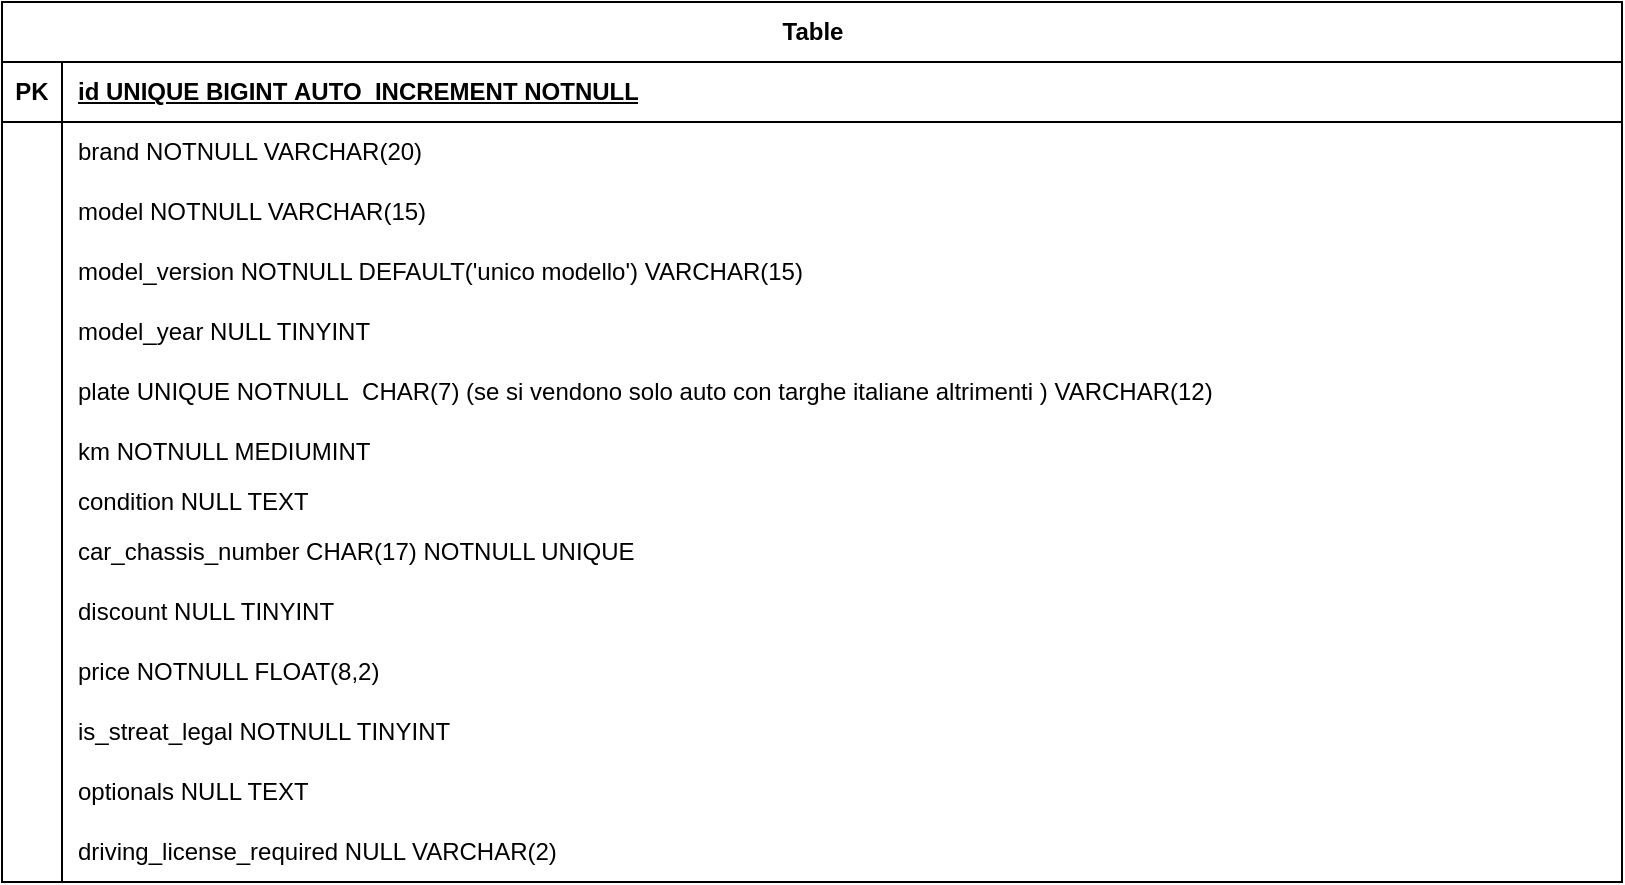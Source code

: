 <mxfile version="21.2.0" type="device">
  <diagram id="R2lEEEUBdFMjLlhIrx00" name="Page-1">
    <mxGraphModel dx="1434" dy="796" grid="1" gridSize="10" guides="1" tooltips="1" connect="1" arrows="1" fold="1" page="1" pageScale="1" pageWidth="850" pageHeight="1100" math="0" shadow="0" extFonts="Permanent Marker^https://fonts.googleapis.com/css?family=Permanent+Marker">
      <root>
        <mxCell id="0" />
        <mxCell id="1" parent="0" />
        <mxCell id="XpB990MYHuoKL3UtSnTx-1" value="Table" style="shape=table;startSize=30;container=1;collapsible=1;childLayout=tableLayout;fixedRows=1;rowLines=0;fontStyle=1;align=center;resizeLast=1;html=1;" vertex="1" parent="1">
          <mxGeometry x="20" y="80" width="810" height="440" as="geometry" />
        </mxCell>
        <mxCell id="XpB990MYHuoKL3UtSnTx-2" value="" style="shape=tableRow;horizontal=0;startSize=0;swimlaneHead=0;swimlaneBody=0;fillColor=none;collapsible=0;dropTarget=0;points=[[0,0.5],[1,0.5]];portConstraint=eastwest;top=0;left=0;right=0;bottom=1;" vertex="1" parent="XpB990MYHuoKL3UtSnTx-1">
          <mxGeometry y="30" width="810" height="30" as="geometry" />
        </mxCell>
        <mxCell id="XpB990MYHuoKL3UtSnTx-3" value="PK" style="shape=partialRectangle;connectable=0;fillColor=none;top=0;left=0;bottom=0;right=0;fontStyle=1;overflow=hidden;whiteSpace=wrap;html=1;" vertex="1" parent="XpB990MYHuoKL3UtSnTx-2">
          <mxGeometry width="30" height="30" as="geometry">
            <mxRectangle width="30" height="30" as="alternateBounds" />
          </mxGeometry>
        </mxCell>
        <mxCell id="XpB990MYHuoKL3UtSnTx-4" value="id UNIQUE BIGINT&amp;nbsp;AUTO_INCREMENT NOTNULL" style="shape=partialRectangle;connectable=0;fillColor=none;top=0;left=0;bottom=0;right=0;align=left;spacingLeft=6;fontStyle=5;overflow=hidden;whiteSpace=wrap;html=1;" vertex="1" parent="XpB990MYHuoKL3UtSnTx-2">
          <mxGeometry x="30" width="780" height="30" as="geometry">
            <mxRectangle width="780" height="30" as="alternateBounds" />
          </mxGeometry>
        </mxCell>
        <mxCell id="XpB990MYHuoKL3UtSnTx-5" value="" style="shape=tableRow;horizontal=0;startSize=0;swimlaneHead=0;swimlaneBody=0;fillColor=none;collapsible=0;dropTarget=0;points=[[0,0.5],[1,0.5]];portConstraint=eastwest;top=0;left=0;right=0;bottom=0;" vertex="1" parent="XpB990MYHuoKL3UtSnTx-1">
          <mxGeometry y="60" width="810" height="30" as="geometry" />
        </mxCell>
        <mxCell id="XpB990MYHuoKL3UtSnTx-6" value="" style="shape=partialRectangle;connectable=0;fillColor=none;top=0;left=0;bottom=0;right=0;editable=1;overflow=hidden;whiteSpace=wrap;html=1;" vertex="1" parent="XpB990MYHuoKL3UtSnTx-5">
          <mxGeometry width="30" height="30" as="geometry">
            <mxRectangle width="30" height="30" as="alternateBounds" />
          </mxGeometry>
        </mxCell>
        <mxCell id="XpB990MYHuoKL3UtSnTx-7" value="brand NOTNULL VARCHAR(20)" style="shape=partialRectangle;connectable=0;fillColor=none;top=0;left=0;bottom=0;right=0;align=left;spacingLeft=6;overflow=hidden;whiteSpace=wrap;html=1;" vertex="1" parent="XpB990MYHuoKL3UtSnTx-5">
          <mxGeometry x="30" width="780" height="30" as="geometry">
            <mxRectangle width="780" height="30" as="alternateBounds" />
          </mxGeometry>
        </mxCell>
        <mxCell id="XpB990MYHuoKL3UtSnTx-8" value="" style="shape=tableRow;horizontal=0;startSize=0;swimlaneHead=0;swimlaneBody=0;fillColor=none;collapsible=0;dropTarget=0;points=[[0,0.5],[1,0.5]];portConstraint=eastwest;top=0;left=0;right=0;bottom=0;" vertex="1" parent="XpB990MYHuoKL3UtSnTx-1">
          <mxGeometry y="90" width="810" height="30" as="geometry" />
        </mxCell>
        <mxCell id="XpB990MYHuoKL3UtSnTx-9" value="" style="shape=partialRectangle;connectable=0;fillColor=none;top=0;left=0;bottom=0;right=0;editable=1;overflow=hidden;whiteSpace=wrap;html=1;" vertex="1" parent="XpB990MYHuoKL3UtSnTx-8">
          <mxGeometry width="30" height="30" as="geometry">
            <mxRectangle width="30" height="30" as="alternateBounds" />
          </mxGeometry>
        </mxCell>
        <mxCell id="XpB990MYHuoKL3UtSnTx-10" value="model NOTNULL VARCHAR(15)" style="shape=partialRectangle;connectable=0;fillColor=none;top=0;left=0;bottom=0;right=0;align=left;spacingLeft=6;overflow=hidden;whiteSpace=wrap;html=1;" vertex="1" parent="XpB990MYHuoKL3UtSnTx-8">
          <mxGeometry x="30" width="780" height="30" as="geometry">
            <mxRectangle width="780" height="30" as="alternateBounds" />
          </mxGeometry>
        </mxCell>
        <mxCell id="XpB990MYHuoKL3UtSnTx-11" value="" style="shape=tableRow;horizontal=0;startSize=0;swimlaneHead=0;swimlaneBody=0;fillColor=none;collapsible=0;dropTarget=0;points=[[0,0.5],[1,0.5]];portConstraint=eastwest;top=0;left=0;right=0;bottom=0;" vertex="1" parent="XpB990MYHuoKL3UtSnTx-1">
          <mxGeometry y="120" width="810" height="30" as="geometry" />
        </mxCell>
        <mxCell id="XpB990MYHuoKL3UtSnTx-12" value="" style="shape=partialRectangle;connectable=0;fillColor=none;top=0;left=0;bottom=0;right=0;editable=1;overflow=hidden;whiteSpace=wrap;html=1;" vertex="1" parent="XpB990MYHuoKL3UtSnTx-11">
          <mxGeometry width="30" height="30" as="geometry">
            <mxRectangle width="30" height="30" as="alternateBounds" />
          </mxGeometry>
        </mxCell>
        <mxCell id="XpB990MYHuoKL3UtSnTx-13" value="model_version NOTNULL DEFAULT(&#39;unico modello&#39;) VARCHAR(15)" style="shape=partialRectangle;connectable=0;fillColor=none;top=0;left=0;bottom=0;right=0;align=left;spacingLeft=6;overflow=hidden;whiteSpace=wrap;html=1;" vertex="1" parent="XpB990MYHuoKL3UtSnTx-11">
          <mxGeometry x="30" width="780" height="30" as="geometry">
            <mxRectangle width="780" height="30" as="alternateBounds" />
          </mxGeometry>
        </mxCell>
        <mxCell id="XpB990MYHuoKL3UtSnTx-41" value="" style="shape=tableRow;horizontal=0;startSize=0;swimlaneHead=0;swimlaneBody=0;fillColor=none;collapsible=0;dropTarget=0;points=[[0,0.5],[1,0.5]];portConstraint=eastwest;top=0;left=0;right=0;bottom=0;" vertex="1" parent="XpB990MYHuoKL3UtSnTx-1">
          <mxGeometry y="150" width="810" height="30" as="geometry" />
        </mxCell>
        <mxCell id="XpB990MYHuoKL3UtSnTx-42" value="" style="shape=partialRectangle;connectable=0;fillColor=none;top=0;left=0;bottom=0;right=0;editable=1;overflow=hidden;whiteSpace=wrap;html=1;" vertex="1" parent="XpB990MYHuoKL3UtSnTx-41">
          <mxGeometry width="30" height="30" as="geometry">
            <mxRectangle width="30" height="30" as="alternateBounds" />
          </mxGeometry>
        </mxCell>
        <mxCell id="XpB990MYHuoKL3UtSnTx-43" value="model_year NULL TINYINT" style="shape=partialRectangle;connectable=0;fillColor=none;top=0;left=0;bottom=0;right=0;align=left;spacingLeft=6;overflow=hidden;whiteSpace=wrap;html=1;" vertex="1" parent="XpB990MYHuoKL3UtSnTx-41">
          <mxGeometry x="30" width="780" height="30" as="geometry">
            <mxRectangle width="780" height="30" as="alternateBounds" />
          </mxGeometry>
        </mxCell>
        <mxCell id="XpB990MYHuoKL3UtSnTx-14" value="" style="shape=tableRow;horizontal=0;startSize=0;swimlaneHead=0;swimlaneBody=0;fillColor=none;collapsible=0;dropTarget=0;points=[[0,0.5],[1,0.5]];portConstraint=eastwest;top=0;left=0;right=0;bottom=0;" vertex="1" parent="XpB990MYHuoKL3UtSnTx-1">
          <mxGeometry y="180" width="810" height="30" as="geometry" />
        </mxCell>
        <mxCell id="XpB990MYHuoKL3UtSnTx-15" value="" style="shape=partialRectangle;connectable=0;fillColor=none;top=0;left=0;bottom=0;right=0;editable=1;overflow=hidden;whiteSpace=wrap;html=1;" vertex="1" parent="XpB990MYHuoKL3UtSnTx-14">
          <mxGeometry width="30" height="30" as="geometry">
            <mxRectangle width="30" height="30" as="alternateBounds" />
          </mxGeometry>
        </mxCell>
        <mxCell id="XpB990MYHuoKL3UtSnTx-16" value="plate UNIQUE NOTNULL&amp;nbsp; CHAR(7) (se si vendono solo auto con targhe italiane altrimenti ) VARCHAR(12)" style="shape=partialRectangle;connectable=0;fillColor=none;top=0;left=0;bottom=0;right=0;align=left;spacingLeft=6;overflow=hidden;whiteSpace=wrap;html=1;" vertex="1" parent="XpB990MYHuoKL3UtSnTx-14">
          <mxGeometry x="30" width="780" height="30" as="geometry">
            <mxRectangle width="780" height="30" as="alternateBounds" />
          </mxGeometry>
        </mxCell>
        <mxCell id="XpB990MYHuoKL3UtSnTx-17" value="" style="shape=tableRow;horizontal=0;startSize=0;swimlaneHead=0;swimlaneBody=0;fillColor=none;collapsible=0;dropTarget=0;points=[[0,0.5],[1,0.5]];portConstraint=eastwest;top=0;left=0;right=0;bottom=0;" vertex="1" parent="XpB990MYHuoKL3UtSnTx-1">
          <mxGeometry y="210" width="810" height="30" as="geometry" />
        </mxCell>
        <mxCell id="XpB990MYHuoKL3UtSnTx-18" value="" style="shape=partialRectangle;connectable=0;fillColor=none;top=0;left=0;bottom=0;right=0;editable=1;overflow=hidden;whiteSpace=wrap;html=1;" vertex="1" parent="XpB990MYHuoKL3UtSnTx-17">
          <mxGeometry width="30" height="30" as="geometry">
            <mxRectangle width="30" height="30" as="alternateBounds" />
          </mxGeometry>
        </mxCell>
        <mxCell id="XpB990MYHuoKL3UtSnTx-19" value="km NOTNULL MEDIUMINT" style="shape=partialRectangle;connectable=0;fillColor=none;top=0;left=0;bottom=0;right=0;align=left;spacingLeft=6;overflow=hidden;whiteSpace=wrap;html=1;" vertex="1" parent="XpB990MYHuoKL3UtSnTx-17">
          <mxGeometry x="30" width="780" height="30" as="geometry">
            <mxRectangle width="780" height="30" as="alternateBounds" />
          </mxGeometry>
        </mxCell>
        <mxCell id="XpB990MYHuoKL3UtSnTx-20" value="" style="shape=tableRow;horizontal=0;startSize=0;swimlaneHead=0;swimlaneBody=0;fillColor=none;collapsible=0;dropTarget=0;points=[[0,0.5],[1,0.5]];portConstraint=eastwest;top=0;left=0;right=0;bottom=0;" vertex="1" parent="XpB990MYHuoKL3UtSnTx-1">
          <mxGeometry y="240" width="810" height="20" as="geometry" />
        </mxCell>
        <mxCell id="XpB990MYHuoKL3UtSnTx-21" value="" style="shape=partialRectangle;connectable=0;fillColor=none;top=0;left=0;bottom=0;right=0;editable=1;overflow=hidden;whiteSpace=wrap;html=1;" vertex="1" parent="XpB990MYHuoKL3UtSnTx-20">
          <mxGeometry width="30" height="20" as="geometry">
            <mxRectangle width="30" height="20" as="alternateBounds" />
          </mxGeometry>
        </mxCell>
        <mxCell id="XpB990MYHuoKL3UtSnTx-22" value="condition NULL TEXT" style="shape=partialRectangle;connectable=0;fillColor=none;top=0;left=0;bottom=0;right=0;align=left;spacingLeft=6;overflow=hidden;whiteSpace=wrap;html=1;" vertex="1" parent="XpB990MYHuoKL3UtSnTx-20">
          <mxGeometry x="30" width="780" height="20" as="geometry">
            <mxRectangle width="780" height="20" as="alternateBounds" />
          </mxGeometry>
        </mxCell>
        <mxCell id="XpB990MYHuoKL3UtSnTx-23" value="" style="shape=tableRow;horizontal=0;startSize=0;swimlaneHead=0;swimlaneBody=0;fillColor=none;collapsible=0;dropTarget=0;points=[[0,0.5],[1,0.5]];portConstraint=eastwest;top=0;left=0;right=0;bottom=0;" vertex="1" parent="XpB990MYHuoKL3UtSnTx-1">
          <mxGeometry y="260" width="810" height="30" as="geometry" />
        </mxCell>
        <mxCell id="XpB990MYHuoKL3UtSnTx-24" value="" style="shape=partialRectangle;connectable=0;fillColor=none;top=0;left=0;bottom=0;right=0;editable=1;overflow=hidden;whiteSpace=wrap;html=1;" vertex="1" parent="XpB990MYHuoKL3UtSnTx-23">
          <mxGeometry width="30" height="30" as="geometry">
            <mxRectangle width="30" height="30" as="alternateBounds" />
          </mxGeometry>
        </mxCell>
        <mxCell id="XpB990MYHuoKL3UtSnTx-25" value="car_chassis_number CHAR(17) NOTNULL UNIQUE" style="shape=partialRectangle;connectable=0;fillColor=none;top=0;left=0;bottom=0;right=0;align=left;spacingLeft=6;overflow=hidden;whiteSpace=wrap;html=1;" vertex="1" parent="XpB990MYHuoKL3UtSnTx-23">
          <mxGeometry x="30" width="780" height="30" as="geometry">
            <mxRectangle width="780" height="30" as="alternateBounds" />
          </mxGeometry>
        </mxCell>
        <mxCell id="XpB990MYHuoKL3UtSnTx-26" value="" style="shape=tableRow;horizontal=0;startSize=0;swimlaneHead=0;swimlaneBody=0;fillColor=none;collapsible=0;dropTarget=0;points=[[0,0.5],[1,0.5]];portConstraint=eastwest;top=0;left=0;right=0;bottom=0;" vertex="1" parent="XpB990MYHuoKL3UtSnTx-1">
          <mxGeometry y="290" width="810" height="30" as="geometry" />
        </mxCell>
        <mxCell id="XpB990MYHuoKL3UtSnTx-27" value="" style="shape=partialRectangle;connectable=0;fillColor=none;top=0;left=0;bottom=0;right=0;editable=1;overflow=hidden;whiteSpace=wrap;html=1;" vertex="1" parent="XpB990MYHuoKL3UtSnTx-26">
          <mxGeometry width="30" height="30" as="geometry">
            <mxRectangle width="30" height="30" as="alternateBounds" />
          </mxGeometry>
        </mxCell>
        <mxCell id="XpB990MYHuoKL3UtSnTx-28" value="discount NULL TINYINT" style="shape=partialRectangle;connectable=0;fillColor=none;top=0;left=0;bottom=0;right=0;align=left;spacingLeft=6;overflow=hidden;whiteSpace=wrap;html=1;" vertex="1" parent="XpB990MYHuoKL3UtSnTx-26">
          <mxGeometry x="30" width="780" height="30" as="geometry">
            <mxRectangle width="780" height="30" as="alternateBounds" />
          </mxGeometry>
        </mxCell>
        <mxCell id="XpB990MYHuoKL3UtSnTx-29" value="" style="shape=tableRow;horizontal=0;startSize=0;swimlaneHead=0;swimlaneBody=0;fillColor=none;collapsible=0;dropTarget=0;points=[[0,0.5],[1,0.5]];portConstraint=eastwest;top=0;left=0;right=0;bottom=0;" vertex="1" parent="XpB990MYHuoKL3UtSnTx-1">
          <mxGeometry y="320" width="810" height="30" as="geometry" />
        </mxCell>
        <mxCell id="XpB990MYHuoKL3UtSnTx-30" value="" style="shape=partialRectangle;connectable=0;fillColor=none;top=0;left=0;bottom=0;right=0;editable=1;overflow=hidden;whiteSpace=wrap;html=1;" vertex="1" parent="XpB990MYHuoKL3UtSnTx-29">
          <mxGeometry width="30" height="30" as="geometry">
            <mxRectangle width="30" height="30" as="alternateBounds" />
          </mxGeometry>
        </mxCell>
        <mxCell id="XpB990MYHuoKL3UtSnTx-31" value="price NOTNULL FLOAT(8,2)" style="shape=partialRectangle;connectable=0;fillColor=none;top=0;left=0;bottom=0;right=0;align=left;spacingLeft=6;overflow=hidden;whiteSpace=wrap;html=1;" vertex="1" parent="XpB990MYHuoKL3UtSnTx-29">
          <mxGeometry x="30" width="780" height="30" as="geometry">
            <mxRectangle width="780" height="30" as="alternateBounds" />
          </mxGeometry>
        </mxCell>
        <mxCell id="XpB990MYHuoKL3UtSnTx-32" value="" style="shape=tableRow;horizontal=0;startSize=0;swimlaneHead=0;swimlaneBody=0;fillColor=none;collapsible=0;dropTarget=0;points=[[0,0.5],[1,0.5]];portConstraint=eastwest;top=0;left=0;right=0;bottom=0;" vertex="1" parent="XpB990MYHuoKL3UtSnTx-1">
          <mxGeometry y="350" width="810" height="30" as="geometry" />
        </mxCell>
        <mxCell id="XpB990MYHuoKL3UtSnTx-33" value="" style="shape=partialRectangle;connectable=0;fillColor=none;top=0;left=0;bottom=0;right=0;editable=1;overflow=hidden;whiteSpace=wrap;html=1;" vertex="1" parent="XpB990MYHuoKL3UtSnTx-32">
          <mxGeometry width="30" height="30" as="geometry">
            <mxRectangle width="30" height="30" as="alternateBounds" />
          </mxGeometry>
        </mxCell>
        <mxCell id="XpB990MYHuoKL3UtSnTx-34" value="is_streat_legal NOTNULL TINYINT" style="shape=partialRectangle;connectable=0;fillColor=none;top=0;left=0;bottom=0;right=0;align=left;spacingLeft=6;overflow=hidden;whiteSpace=wrap;html=1;" vertex="1" parent="XpB990MYHuoKL3UtSnTx-32">
          <mxGeometry x="30" width="780" height="30" as="geometry">
            <mxRectangle width="780" height="30" as="alternateBounds" />
          </mxGeometry>
        </mxCell>
        <mxCell id="XpB990MYHuoKL3UtSnTx-35" value="" style="shape=tableRow;horizontal=0;startSize=0;swimlaneHead=0;swimlaneBody=0;fillColor=none;collapsible=0;dropTarget=0;points=[[0,0.5],[1,0.5]];portConstraint=eastwest;top=0;left=0;right=0;bottom=0;" vertex="1" parent="XpB990MYHuoKL3UtSnTx-1">
          <mxGeometry y="380" width="810" height="30" as="geometry" />
        </mxCell>
        <mxCell id="XpB990MYHuoKL3UtSnTx-36" value="" style="shape=partialRectangle;connectable=0;fillColor=none;top=0;left=0;bottom=0;right=0;editable=1;overflow=hidden;whiteSpace=wrap;html=1;" vertex="1" parent="XpB990MYHuoKL3UtSnTx-35">
          <mxGeometry width="30" height="30" as="geometry">
            <mxRectangle width="30" height="30" as="alternateBounds" />
          </mxGeometry>
        </mxCell>
        <mxCell id="XpB990MYHuoKL3UtSnTx-37" value="optionals NULL TEXT" style="shape=partialRectangle;connectable=0;fillColor=none;top=0;left=0;bottom=0;right=0;align=left;spacingLeft=6;overflow=hidden;whiteSpace=wrap;html=1;" vertex="1" parent="XpB990MYHuoKL3UtSnTx-35">
          <mxGeometry x="30" width="780" height="30" as="geometry">
            <mxRectangle width="780" height="30" as="alternateBounds" />
          </mxGeometry>
        </mxCell>
        <mxCell id="XpB990MYHuoKL3UtSnTx-38" value="" style="shape=tableRow;horizontal=0;startSize=0;swimlaneHead=0;swimlaneBody=0;fillColor=none;collapsible=0;dropTarget=0;points=[[0,0.5],[1,0.5]];portConstraint=eastwest;top=0;left=0;right=0;bottom=0;" vertex="1" parent="XpB990MYHuoKL3UtSnTx-1">
          <mxGeometry y="410" width="810" height="30" as="geometry" />
        </mxCell>
        <mxCell id="XpB990MYHuoKL3UtSnTx-39" value="" style="shape=partialRectangle;connectable=0;fillColor=none;top=0;left=0;bottom=0;right=0;editable=1;overflow=hidden;whiteSpace=wrap;html=1;" vertex="1" parent="XpB990MYHuoKL3UtSnTx-38">
          <mxGeometry width="30" height="30" as="geometry">
            <mxRectangle width="30" height="30" as="alternateBounds" />
          </mxGeometry>
        </mxCell>
        <mxCell id="XpB990MYHuoKL3UtSnTx-40" value="driving_license_required NULL VARCHAR(2)" style="shape=partialRectangle;connectable=0;fillColor=none;top=0;left=0;bottom=0;right=0;align=left;spacingLeft=6;overflow=hidden;whiteSpace=wrap;html=1;" vertex="1" parent="XpB990MYHuoKL3UtSnTx-38">
          <mxGeometry x="30" width="780" height="30" as="geometry">
            <mxRectangle width="780" height="30" as="alternateBounds" />
          </mxGeometry>
        </mxCell>
      </root>
    </mxGraphModel>
  </diagram>
</mxfile>

